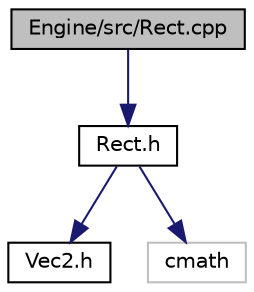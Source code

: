 digraph "Engine/src/Rect.cpp"
{
  edge [fontname="Helvetica",fontsize="10",labelfontname="Helvetica",labelfontsize="10"];
  node [fontname="Helvetica",fontsize="10",shape=record];
  Node1 [label="Engine/src/Rect.cpp",height=0.2,width=0.4,color="black", fillcolor="grey75", style="filled", fontcolor="black"];
  Node1 -> Node2 [color="midnightblue",fontsize="10",style="solid",fontname="Helvetica"];
  Node2 [label="Rect.h",height=0.2,width=0.4,color="black", fillcolor="white", style="filled",URL="$Rect_8h.html"];
  Node2 -> Node3 [color="midnightblue",fontsize="10",style="solid",fontname="Helvetica"];
  Node3 [label="Vec2.h",height=0.2,width=0.4,color="black", fillcolor="white", style="filled",URL="$Vec2_8h.html"];
  Node2 -> Node4 [color="midnightblue",fontsize="10",style="solid",fontname="Helvetica"];
  Node4 [label="cmath",height=0.2,width=0.4,color="grey75", fillcolor="white", style="filled"];
}
